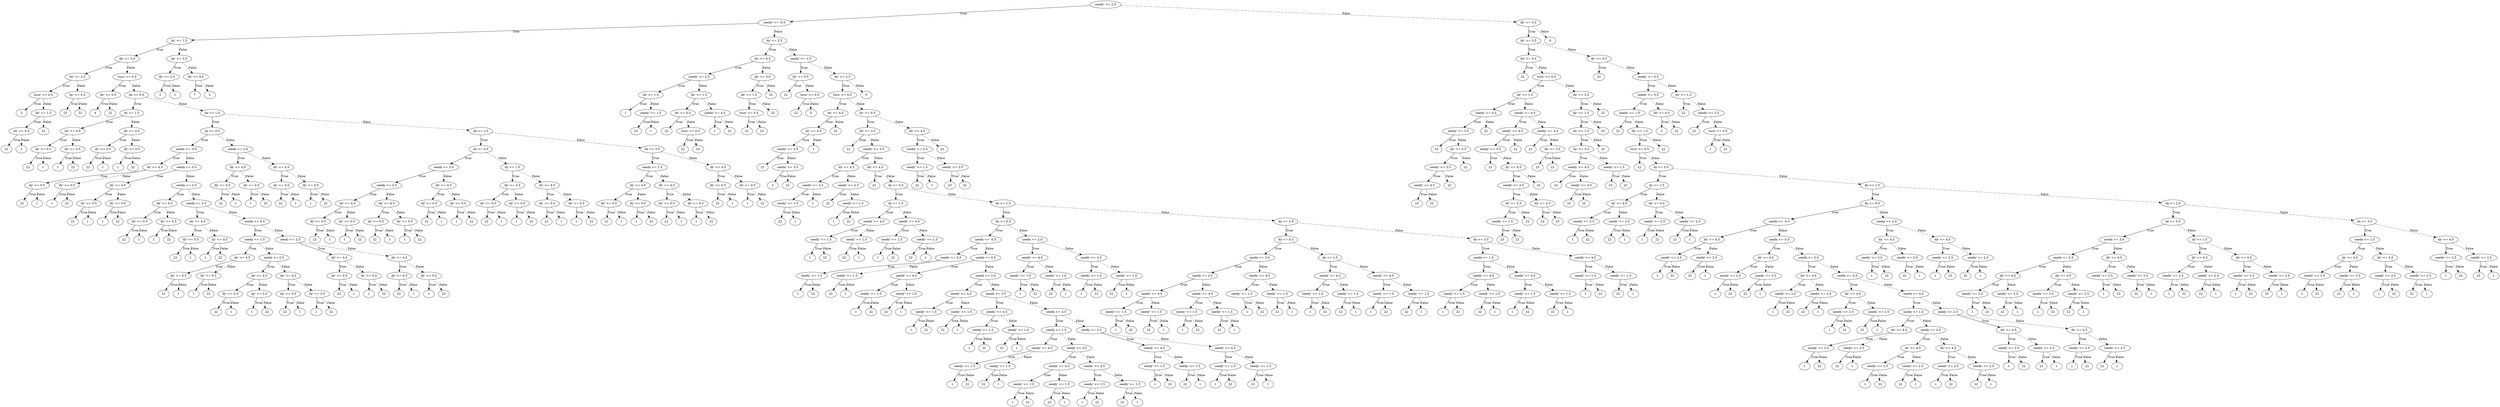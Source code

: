 digraph {
0 [label="seedy' <= 2.5"];
1 [label="seedx' <= -0.5"];
2 [label="dy' <= 1.5"];
3 [label="dx' <= 3.5"];
4 [label="dx' <= 2.5"];
5 [label="turn' <= 0.5"];
6 [label="2"];
5 -> 6 [label="True"];
7 [label="dx' <= 1.5"];
8 [label="dx' <= 0.5"];
9 [label="22"];
8 -> 9 [label="True"];
10 [label="2"];
8 -> 10 [style="dashed", label="False"];
7 -> 8 [label="True"];
11 [label="22"];
7 -> 11 [style="dashed", label="False"];
5 -> 7 [style="dashed", label="False"];
4 -> 5 [label="True"];
12 [label="dy' <= 0.5"];
13 [label="23"];
12 -> 13 [label="True"];
14 [label="22"];
12 -> 14 [style="dashed", label="False"];
4 -> 12 [style="dashed", label="False"];
3 -> 4 [label="True"];
15 [label="turn' <= 0.5"];
16 [label="dy' <= 0.5"];
17 [label="4"];
16 -> 17 [label="True"];
18 [label="22"];
16 -> 18 [style="dashed", label="False"];
15 -> 16 [label="True"];
19 [label="dx <= 0.5"];
20 [label="dy <= 1.5"];
21 [label="dx' <= 4.5"];
22 [label="dy' <= 0.5"];
23 [label="22"];
22 -> 23 [label="True"];
24 [label="1"];
22 -> 24 [style="dashed", label="False"];
21 -> 22 [label="True"];
25 [label="dy' <= 0.5"];
26 [label="1"];
25 -> 26 [label="True"];
27 [label="22"];
25 -> 27 [style="dashed", label="False"];
21 -> 25 [style="dashed", label="False"];
20 -> 21 [label="True"];
28 [label="dx' <= 4.5"];
29 [label="dy' <= 0.5"];
30 [label="22"];
29 -> 30 [label="True"];
31 [label="1"];
29 -> 31 [style="dashed", label="False"];
28 -> 29 [label="True"];
32 [label="dy' <= 0.5"];
33 [label="1"];
32 -> 33 [label="True"];
34 [label="22"];
32 -> 34 [style="dashed", label="False"];
28 -> 32 [style="dashed", label="False"];
20 -> 28 [style="dashed", label="False"];
19 -> 20 [label="True"];
35 [label="dx <= 1.5"];
36 [label="dy <= 0.5"];
37 [label="seedx <= -0.5"];
38 [label="dx' <= 4.5"];
39 [label="dy' <= 0.5"];
40 [label="22"];
39 -> 40 [label="True"];
41 [label="1"];
39 -> 41 [style="dashed", label="False"];
38 -> 39 [label="True"];
42 [label="dy' <= 0.5"];
43 [label="1"];
42 -> 43 [label="True"];
44 [label="22"];
42 -> 44 [style="dashed", label="False"];
38 -> 42 [style="dashed", label="False"];
37 -> 38 [label="True"];
45 [label="seedx <= 0.5"];
46 [label="dx' <= 4.5"];
47 [label="dy' <= 0.5"];
48 [label="22"];
47 -> 48 [label="True"];
49 [label="1"];
47 -> 49 [style="dashed", label="False"];
46 -> 47 [label="True"];
50 [label="dy' <= 0.5"];
51 [label="1"];
50 -> 51 [label="True"];
52 [label="22"];
50 -> 52 [style="dashed", label="False"];
46 -> 50 [style="dashed", label="False"];
45 -> 46 [label="True"];
53 [label="seedx <= 2.0"];
54 [label="dx' <= 4.5"];
55 [label="dy' <= 0.5"];
56 [label="22"];
55 -> 56 [label="True"];
57 [label="1"];
55 -> 57 [style="dashed", label="False"];
54 -> 55 [label="True"];
58 [label="dy' <= 0.5"];
59 [label="1"];
58 -> 59 [label="True"];
60 [label="22"];
58 -> 60 [style="dashed", label="False"];
54 -> 58 [style="dashed", label="False"];
53 -> 54 [label="True"];
61 [label="seedx <= 3.5"];
62 [label="dx' <= 4.5"];
63 [label="dy' <= 0.5"];
64 [label="22"];
63 -> 64 [label="True"];
65 [label="1"];
63 -> 65 [style="dashed", label="False"];
62 -> 63 [label="True"];
66 [label="dy' <= 0.5"];
67 [label="1"];
66 -> 67 [label="True"];
68 [label="22"];
66 -> 68 [style="dashed", label="False"];
62 -> 66 [style="dashed", label="False"];
61 -> 62 [label="True"];
69 [label="seedx <= 4.5"];
70 [label="seedy <= 1.5"];
71 [label="dx' <= 4.5"];
72 [label="dy' <= 0.5"];
73 [label="22"];
72 -> 73 [label="True"];
74 [label="1"];
72 -> 74 [style="dashed", label="False"];
71 -> 72 [label="True"];
75 [label="dy' <= 0.5"];
76 [label="1"];
75 -> 76 [label="True"];
77 [label="22"];
75 -> 77 [style="dashed", label="False"];
71 -> 75 [style="dashed", label="False"];
70 -> 71 [label="True"];
78 [label="seedy <= 2.5"];
79 [label="dx' <= 4.5"];
80 [label="dy' <= 0.5"];
81 [label="22"];
80 -> 81 [label="True"];
82 [label="1"];
80 -> 82 [style="dashed", label="False"];
79 -> 80 [label="True"];
83 [label="dy' <= 0.5"];
84 [label="1"];
83 -> 84 [label="True"];
85 [label="22"];
83 -> 85 [style="dashed", label="False"];
79 -> 83 [style="dashed", label="False"];
78 -> 79 [label="True"];
86 [label="dx' <= 4.5"];
87 [label="dy' <= 0.5"];
88 [label="22"];
87 -> 88 [label="True"];
89 [label="1"];
87 -> 89 [style="dashed", label="False"];
86 -> 87 [label="True"];
90 [label="dy' <= 0.5"];
91 [label="1"];
90 -> 91 [label="True"];
92 [label="22"];
90 -> 92 [style="dashed", label="False"];
86 -> 90 [style="dashed", label="False"];
78 -> 86 [style="dashed", label="False"];
70 -> 78 [style="dashed", label="False"];
69 -> 70 [label="True"];
93 [label="seedy <= 2.5"];
94 [label="dx' <= 4.5"];
95 [label="dy' <= 0.5"];
96 [label="22"];
95 -> 96 [label="True"];
97 [label="1"];
95 -> 97 [style="dashed", label="False"];
94 -> 95 [label="True"];
98 [label="dy' <= 0.5"];
99 [label="1"];
98 -> 99 [label="True"];
100 [label="22"];
98 -> 100 [style="dashed", label="False"];
94 -> 98 [style="dashed", label="False"];
93 -> 94 [label="True"];
101 [label="dx' <= 4.5"];
102 [label="dy' <= 0.5"];
103 [label="22"];
102 -> 103 [label="True"];
104 [label="1"];
102 -> 104 [style="dashed", label="False"];
101 -> 102 [label="True"];
105 [label="dy' <= 0.5"];
106 [label="1"];
105 -> 106 [label="True"];
107 [label="22"];
105 -> 107 [style="dashed", label="False"];
101 -> 105 [style="dashed", label="False"];
93 -> 101 [style="dashed", label="False"];
69 -> 93 [style="dashed", label="False"];
61 -> 69 [style="dashed", label="False"];
53 -> 61 [style="dashed", label="False"];
45 -> 53 [style="dashed", label="False"];
37 -> 45 [style="dashed", label="False"];
36 -> 37 [label="True"];
108 [label="seedx <= 2.0"];
109 [label="dx' <= 4.5"];
110 [label="dy' <= 0.5"];
111 [label="22"];
110 -> 111 [label="True"];
112 [label="1"];
110 -> 112 [style="dashed", label="False"];
109 -> 110 [label="True"];
113 [label="dy' <= 0.5"];
114 [label="1"];
113 -> 114 [label="True"];
115 [label="22"];
113 -> 115 [style="dashed", label="False"];
109 -> 113 [style="dashed", label="False"];
108 -> 109 [label="True"];
116 [label="dx' <= 4.5"];
117 [label="dy' <= 0.5"];
118 [label="22"];
117 -> 118 [label="True"];
119 [label="1"];
117 -> 119 [style="dashed", label="False"];
116 -> 117 [label="True"];
120 [label="dy' <= 0.5"];
121 [label="1"];
120 -> 121 [label="True"];
122 [label="22"];
120 -> 122 [style="dashed", label="False"];
116 -> 120 [style="dashed", label="False"];
108 -> 116 [style="dashed", label="False"];
36 -> 108 [style="dashed", label="False"];
35 -> 36 [label="True"];
123 [label="dx <= 2.5"];
124 [label="dy <= 0.5"];
125 [label="seedx <= 3.0"];
126 [label="seedy <= 2.5"];
127 [label="dx' <= 4.5"];
128 [label="dy' <= 0.5"];
129 [label="22"];
128 -> 129 [label="True"];
130 [label="1"];
128 -> 130 [style="dashed", label="False"];
127 -> 128 [label="True"];
131 [label="dy' <= 0.5"];
132 [label="1"];
131 -> 132 [label="True"];
133 [label="22"];
131 -> 133 [style="dashed", label="False"];
127 -> 131 [style="dashed", label="False"];
126 -> 127 [label="True"];
134 [label="dx' <= 4.5"];
135 [label="dy' <= 0.5"];
136 [label="22"];
135 -> 136 [label="True"];
137 [label="1"];
135 -> 137 [style="dashed", label="False"];
134 -> 135 [label="True"];
138 [label="dy' <= 0.5"];
139 [label="1"];
138 -> 139 [label="True"];
140 [label="22"];
138 -> 140 [style="dashed", label="False"];
134 -> 138 [style="dashed", label="False"];
126 -> 134 [style="dashed", label="False"];
125 -> 126 [label="True"];
141 [label="dx' <= 4.5"];
142 [label="dy' <= 0.5"];
143 [label="22"];
142 -> 143 [label="True"];
144 [label="1"];
142 -> 144 [style="dashed", label="False"];
141 -> 142 [label="True"];
145 [label="dy' <= 0.5"];
146 [label="1"];
145 -> 146 [label="True"];
147 [label="22"];
145 -> 147 [style="dashed", label="False"];
141 -> 145 [style="dashed", label="False"];
125 -> 141 [style="dashed", label="False"];
124 -> 125 [label="True"];
148 [label="dy <= 1.5"];
149 [label="dx' <= 4.5"];
150 [label="dy' <= 0.5"];
151 [label="22"];
150 -> 151 [label="True"];
152 [label="1"];
150 -> 152 [style="dashed", label="False"];
149 -> 150 [label="True"];
153 [label="dy' <= 0.5"];
154 [label="1"];
153 -> 154 [label="True"];
155 [label="22"];
153 -> 155 [style="dashed", label="False"];
149 -> 153 [style="dashed", label="False"];
148 -> 149 [label="True"];
156 [label="dx' <= 4.5"];
157 [label="dy' <= 0.5"];
158 [label="22"];
157 -> 158 [label="True"];
159 [label="1"];
157 -> 159 [style="dashed", label="False"];
156 -> 157 [label="True"];
160 [label="dy' <= 0.5"];
161 [label="1"];
160 -> 161 [label="True"];
162 [label="22"];
160 -> 162 [style="dashed", label="False"];
156 -> 160 [style="dashed", label="False"];
148 -> 156 [style="dashed", label="False"];
124 -> 148 [style="dashed", label="False"];
123 -> 124 [label="True"];
163 [label="dx <= 3.5"];
164 [label="seedx <= 1.5"];
165 [label="dx' <= 4.5"];
166 [label="dy' <= 0.5"];
167 [label="22"];
166 -> 167 [label="True"];
168 [label="1"];
166 -> 168 [style="dashed", label="False"];
165 -> 166 [label="True"];
169 [label="dy' <= 0.5"];
170 [label="1"];
169 -> 170 [label="True"];
171 [label="22"];
169 -> 171 [style="dashed", label="False"];
165 -> 169 [style="dashed", label="False"];
164 -> 165 [label="True"];
172 [label="dx' <= 4.5"];
173 [label="dy' <= 0.5"];
174 [label="22"];
173 -> 174 [label="True"];
175 [label="1"];
173 -> 175 [style="dashed", label="False"];
172 -> 173 [label="True"];
176 [label="dy' <= 0.5"];
177 [label="1"];
176 -> 177 [label="True"];
178 [label="22"];
176 -> 178 [style="dashed", label="False"];
172 -> 176 [style="dashed", label="False"];
164 -> 172 [style="dashed", label="False"];
163 -> 164 [label="True"];
179 [label="dx' <= 4.5"];
180 [label="dy' <= 0.5"];
181 [label="22"];
180 -> 181 [label="True"];
182 [label="1"];
180 -> 182 [style="dashed", label="False"];
179 -> 180 [label="True"];
183 [label="dy' <= 0.5"];
184 [label="1"];
183 -> 184 [label="True"];
185 [label="22"];
183 -> 185 [style="dashed", label="False"];
179 -> 183 [style="dashed", label="False"];
163 -> 179 [style="dashed", label="False"];
123 -> 163 [style="dashed", label="False"];
35 -> 123 [style="dashed", label="False"];
19 -> 35 [style="dashed", label="False"];
15 -> 19 [style="dashed", label="False"];
3 -> 15 [style="dashed", label="False"];
2 -> 3 [label="True"];
186 [label="dx' <= 3.5"];
187 [label="dx' <= 2.5"];
188 [label="2"];
187 -> 188 [label="True"];
189 [label="1"];
187 -> 189 [style="dashed", label="False"];
186 -> 187 [label="True"];
190 [label="dx' <= 4.5"];
191 [label="7"];
190 -> 191 [label="True"];
192 [label="2"];
190 -> 192 [style="dashed", label="False"];
186 -> 190 [style="dashed", label="False"];
2 -> 186 [style="dashed", label="False"];
1 -> 2 [label="True"];
193 [label="dx' <= 2.5"];
194 [label="dy' <= 0.5"];
195 [label="seedx' <= 2.5"];
196 [label="dx' <= 1.5"];
197 [label="1"];
196 -> 197 [label="True"];
198 [label="seedy' <= 1.5"];
199 [label="23"];
198 -> 199 [label="True"];
200 [label="1"];
198 -> 200 [style="dashed", label="False"];
196 -> 198 [style="dashed", label="False"];
195 -> 196 [label="True"];
201 [label="dx' <= 1.5"];
202 [label="dx' <= 0.5"];
203 [label="22"];
202 -> 203 [label="True"];
204 [label="turn' <= 0.5"];
205 [label="22"];
204 -> 205 [label="True"];
206 [label="23"];
204 -> 206 [style="dashed", label="False"];
202 -> 204 [style="dashed", label="False"];
201 -> 202 [label="True"];
207 [label="seedx' <= 4.5"];
208 [label="1"];
207 -> 208 [label="True"];
209 [label="22"];
207 -> 209 [style="dashed", label="False"];
201 -> 207 [style="dashed", label="False"];
195 -> 201 [style="dashed", label="False"];
194 -> 195 [label="True"];
210 [label="dy' <= 3.0"];
211 [label="dx' <= 1.5"];
212 [label="turn' <= 0.5"];
213 [label="22"];
212 -> 213 [label="True"];
214 [label="23"];
212 -> 214 [style="dashed", label="False"];
211 -> 212 [label="True"];
215 [label="22"];
211 -> 215 [style="dashed", label="False"];
210 -> 211 [label="True"];
216 [label="22"];
210 -> 216 [style="dashed", label="False"];
194 -> 210 [style="dashed", label="False"];
193 -> 194 [label="True"];
217 [label="seedx' <= 1.5"];
218 [label="dy' <= 3.5"];
219 [label="22"];
218 -> 219 [label="True"];
220 [label="turn' <= 0.5"];
221 [label="22"];
220 -> 221 [label="True"];
222 [label="0"];
220 -> 222 [style="dashed", label="False"];
218 -> 220 [style="dashed", label="False"];
217 -> 218 [label="True"];
223 [label="dy' <= 2.5"];
224 [label="turn' <= 0.5"];
225 [label="dx' <= 4.5"];
226 [label="dy' <= 0.5"];
227 [label="seedx' <= 2.5"];
228 [label="22"];
227 -> 228 [label="True"];
229 [label="seedx' <= 3.5"];
230 [label="2"];
229 -> 230 [label="True"];
231 [label="22"];
229 -> 231 [style="dashed", label="False"];
227 -> 229 [style="dashed", label="False"];
226 -> 227 [label="True"];
232 [label="1"];
226 -> 232 [style="dashed", label="False"];
225 -> 226 [label="True"];
233 [label="22"];
225 -> 233 [style="dashed", label="False"];
224 -> 225 [label="True"];
234 [label="dy' <= 0.5"];
235 [label="dx' <= 3.5"];
236 [label="22"];
235 -> 236 [label="True"];
237 [label="seedx' <= 3.5"];
238 [label="dx' <= 4.5"];
239 [label="seedx' <= 2.5"];
240 [label="seedy' <= 1.5"];
241 [label="22"];
240 -> 241 [label="True"];
242 [label="1"];
240 -> 242 [style="dashed", label="False"];
239 -> 240 [label="True"];
243 [label="1"];
239 -> 243 [style="dashed", label="False"];
238 -> 239 [label="True"];
244 [label="seedx' <= 2.5"];
245 [label="22"];
244 -> 245 [label="True"];
246 [label="seedy' <= 1.5"];
247 [label="1"];
246 -> 247 [label="True"];
248 [label="22"];
246 -> 248 [style="dashed", label="False"];
244 -> 246 [style="dashed", label="False"];
238 -> 244 [style="dashed", label="False"];
237 -> 238 [label="True"];
249 [label="dx' <= 4.5"];
250 [label="22"];
249 -> 250 [label="True"];
251 [label="dx <= 0.5"];
252 [label="dy <= 1.5"];
253 [label="seedx' <= 4.5"];
254 [label="seedy' <= 1.5"];
255 [label="1"];
254 -> 255 [label="True"];
256 [label="22"];
254 -> 256 [style="dashed", label="False"];
253 -> 254 [label="True"];
257 [label="seedy' <= 1.5"];
258 [label="22"];
257 -> 258 [label="True"];
259 [label="1"];
257 -> 259 [style="dashed", label="False"];
253 -> 257 [style="dashed", label="False"];
252 -> 253 [label="True"];
260 [label="seedx' <= 4.5"];
261 [label="seedy' <= 1.5"];
262 [label="1"];
261 -> 262 [label="True"];
263 [label="22"];
261 -> 263 [style="dashed", label="False"];
260 -> 261 [label="True"];
264 [label="seedy' <= 1.5"];
265 [label="22"];
264 -> 265 [label="True"];
266 [label="1"];
264 -> 266 [style="dashed", label="False"];
260 -> 264 [style="dashed", label="False"];
252 -> 260 [style="dashed", label="False"];
251 -> 252 [label="True"];
267 [label="dx <= 1.5"];
268 [label="dy <= 0.5"];
269 [label="seedx <= -0.5"];
270 [label="seedx' <= 4.5"];
271 [label="seedy' <= 1.5"];
272 [label="1"];
271 -> 272 [label="True"];
273 [label="22"];
271 -> 273 [style="dashed", label="False"];
270 -> 271 [label="True"];
274 [label="seedy' <= 1.5"];
275 [label="22"];
274 -> 275 [label="True"];
276 [label="1"];
274 -> 276 [style="dashed", label="False"];
270 -> 274 [style="dashed", label="False"];
269 -> 270 [label="True"];
277 [label="seedx <= 0.5"];
278 [label="seedx' <= 4.5"];
279 [label="seedy' <= 1.5"];
280 [label="1"];
279 -> 280 [label="True"];
281 [label="22"];
279 -> 281 [style="dashed", label="False"];
278 -> 279 [label="True"];
282 [label="seedy' <= 1.5"];
283 [label="22"];
282 -> 283 [label="True"];
284 [label="1"];
282 -> 284 [style="dashed", label="False"];
278 -> 282 [style="dashed", label="False"];
277 -> 278 [label="True"];
285 [label="seedx <= 2.0"];
286 [label="seedx' <= 4.5"];
287 [label="seedy' <= 1.5"];
288 [label="1"];
287 -> 288 [label="True"];
289 [label="22"];
287 -> 289 [style="dashed", label="False"];
286 -> 287 [label="True"];
290 [label="seedy' <= 1.5"];
291 [label="22"];
290 -> 291 [label="True"];
292 [label="1"];
290 -> 292 [style="dashed", label="False"];
286 -> 290 [style="dashed", label="False"];
285 -> 286 [label="True"];
293 [label="seedx <= 3.5"];
294 [label="seedx' <= 4.5"];
295 [label="seedy' <= 1.5"];
296 [label="1"];
295 -> 296 [label="True"];
297 [label="22"];
295 -> 297 [style="dashed", label="False"];
294 -> 295 [label="True"];
298 [label="seedy' <= 1.5"];
299 [label="22"];
298 -> 299 [label="True"];
300 [label="1"];
298 -> 300 [style="dashed", label="False"];
294 -> 298 [style="dashed", label="False"];
293 -> 294 [label="True"];
301 [label="seedx <= 4.5"];
302 [label="seedy <= 1.5"];
303 [label="seedx' <= 4.5"];
304 [label="seedy' <= 1.5"];
305 [label="1"];
304 -> 305 [label="True"];
306 [label="22"];
304 -> 306 [style="dashed", label="False"];
303 -> 304 [label="True"];
307 [label="seedy' <= 1.5"];
308 [label="22"];
307 -> 308 [label="True"];
309 [label="1"];
307 -> 309 [style="dashed", label="False"];
303 -> 307 [style="dashed", label="False"];
302 -> 303 [label="True"];
310 [label="seedy <= 2.5"];
311 [label="seedx' <= 4.5"];
312 [label="seedy' <= 1.5"];
313 [label="1"];
312 -> 313 [label="True"];
314 [label="22"];
312 -> 314 [style="dashed", label="False"];
311 -> 312 [label="True"];
315 [label="seedy' <= 1.5"];
316 [label="22"];
315 -> 316 [label="True"];
317 [label="1"];
315 -> 317 [style="dashed", label="False"];
311 -> 315 [style="dashed", label="False"];
310 -> 311 [label="True"];
318 [label="seedx' <= 4.5"];
319 [label="seedy' <= 1.5"];
320 [label="1"];
319 -> 320 [label="True"];
321 [label="22"];
319 -> 321 [style="dashed", label="False"];
318 -> 319 [label="True"];
322 [label="seedy' <= 1.5"];
323 [label="22"];
322 -> 323 [label="True"];
324 [label="1"];
322 -> 324 [style="dashed", label="False"];
318 -> 322 [style="dashed", label="False"];
310 -> 318 [style="dashed", label="False"];
302 -> 310 [style="dashed", label="False"];
301 -> 302 [label="True"];
325 [label="seedy <= 2.5"];
326 [label="seedx' <= 4.5"];
327 [label="seedy' <= 1.5"];
328 [label="1"];
327 -> 328 [label="True"];
329 [label="22"];
327 -> 329 [style="dashed", label="False"];
326 -> 327 [label="True"];
330 [label="seedy' <= 1.5"];
331 [label="22"];
330 -> 331 [label="True"];
332 [label="1"];
330 -> 332 [style="dashed", label="False"];
326 -> 330 [style="dashed", label="False"];
325 -> 326 [label="True"];
333 [label="seedx' <= 4.5"];
334 [label="seedy' <= 1.5"];
335 [label="1"];
334 -> 335 [label="True"];
336 [label="22"];
334 -> 336 [style="dashed", label="False"];
333 -> 334 [label="True"];
337 [label="seedy' <= 1.5"];
338 [label="22"];
337 -> 338 [label="True"];
339 [label="1"];
337 -> 339 [style="dashed", label="False"];
333 -> 337 [style="dashed", label="False"];
325 -> 333 [style="dashed", label="False"];
301 -> 325 [style="dashed", label="False"];
293 -> 301 [style="dashed", label="False"];
285 -> 293 [style="dashed", label="False"];
277 -> 285 [style="dashed", label="False"];
269 -> 277 [style="dashed", label="False"];
268 -> 269 [label="True"];
340 [label="seedx <= 2.0"];
341 [label="seedx' <= 4.5"];
342 [label="seedy' <= 1.5"];
343 [label="1"];
342 -> 343 [label="True"];
344 [label="22"];
342 -> 344 [style="dashed", label="False"];
341 -> 342 [label="True"];
345 [label="seedy' <= 1.5"];
346 [label="22"];
345 -> 346 [label="True"];
347 [label="1"];
345 -> 347 [style="dashed", label="False"];
341 -> 345 [style="dashed", label="False"];
340 -> 341 [label="True"];
348 [label="seedx' <= 4.5"];
349 [label="seedy' <= 1.5"];
350 [label="1"];
349 -> 350 [label="True"];
351 [label="22"];
349 -> 351 [style="dashed", label="False"];
348 -> 349 [label="True"];
352 [label="seedy' <= 1.5"];
353 [label="22"];
352 -> 353 [label="True"];
354 [label="1"];
352 -> 354 [style="dashed", label="False"];
348 -> 352 [style="dashed", label="False"];
340 -> 348 [style="dashed", label="False"];
268 -> 340 [style="dashed", label="False"];
267 -> 268 [label="True"];
355 [label="dx <= 2.5"];
356 [label="dy <= 0.5"];
357 [label="seedx <= 3.0"];
358 [label="seedy <= 2.5"];
359 [label="seedx' <= 4.5"];
360 [label="seedy' <= 1.5"];
361 [label="1"];
360 -> 361 [label="True"];
362 [label="22"];
360 -> 362 [style="dashed", label="False"];
359 -> 360 [label="True"];
363 [label="seedy' <= 1.5"];
364 [label="22"];
363 -> 364 [label="True"];
365 [label="1"];
363 -> 365 [style="dashed", label="False"];
359 -> 363 [style="dashed", label="False"];
358 -> 359 [label="True"];
366 [label="seedx' <= 4.5"];
367 [label="seedy' <= 1.5"];
368 [label="1"];
367 -> 368 [label="True"];
369 [label="22"];
367 -> 369 [style="dashed", label="False"];
366 -> 367 [label="True"];
370 [label="seedy' <= 1.5"];
371 [label="22"];
370 -> 371 [label="True"];
372 [label="1"];
370 -> 372 [style="dashed", label="False"];
366 -> 370 [style="dashed", label="False"];
358 -> 366 [style="dashed", label="False"];
357 -> 358 [label="True"];
373 [label="seedx' <= 4.5"];
374 [label="seedy' <= 1.5"];
375 [label="1"];
374 -> 375 [label="True"];
376 [label="22"];
374 -> 376 [style="dashed", label="False"];
373 -> 374 [label="True"];
377 [label="seedy' <= 1.5"];
378 [label="22"];
377 -> 378 [label="True"];
379 [label="1"];
377 -> 379 [style="dashed", label="False"];
373 -> 377 [style="dashed", label="False"];
357 -> 373 [style="dashed", label="False"];
356 -> 357 [label="True"];
380 [label="dy <= 1.5"];
381 [label="seedx' <= 4.5"];
382 [label="seedy' <= 1.5"];
383 [label="1"];
382 -> 383 [label="True"];
384 [label="22"];
382 -> 384 [style="dashed", label="False"];
381 -> 382 [label="True"];
385 [label="seedy' <= 1.5"];
386 [label="22"];
385 -> 386 [label="True"];
387 [label="1"];
385 -> 387 [style="dashed", label="False"];
381 -> 385 [style="dashed", label="False"];
380 -> 381 [label="True"];
388 [label="seedx' <= 4.5"];
389 [label="seedy' <= 1.5"];
390 [label="1"];
389 -> 390 [label="True"];
391 [label="22"];
389 -> 391 [style="dashed", label="False"];
388 -> 389 [label="True"];
392 [label="seedy' <= 1.5"];
393 [label="22"];
392 -> 393 [label="True"];
394 [label="1"];
392 -> 394 [style="dashed", label="False"];
388 -> 392 [style="dashed", label="False"];
380 -> 388 [style="dashed", label="False"];
356 -> 380 [style="dashed", label="False"];
355 -> 356 [label="True"];
395 [label="dx <= 3.5"];
396 [label="seedx <= 1.5"];
397 [label="seedx' <= 4.5"];
398 [label="seedy' <= 1.5"];
399 [label="1"];
398 -> 399 [label="True"];
400 [label="22"];
398 -> 400 [style="dashed", label="False"];
397 -> 398 [label="True"];
401 [label="seedy' <= 1.5"];
402 [label="22"];
401 -> 402 [label="True"];
403 [label="1"];
401 -> 403 [style="dashed", label="False"];
397 -> 401 [style="dashed", label="False"];
396 -> 397 [label="True"];
404 [label="seedx' <= 4.5"];
405 [label="seedy' <= 1.5"];
406 [label="1"];
405 -> 406 [label="True"];
407 [label="22"];
405 -> 407 [style="dashed", label="False"];
404 -> 405 [label="True"];
408 [label="seedy' <= 1.5"];
409 [label="22"];
408 -> 409 [label="True"];
410 [label="1"];
408 -> 410 [style="dashed", label="False"];
404 -> 408 [style="dashed", label="False"];
396 -> 404 [style="dashed", label="False"];
395 -> 396 [label="True"];
411 [label="seedx' <= 4.5"];
412 [label="seedy' <= 1.5"];
413 [label="1"];
412 -> 413 [label="True"];
414 [label="22"];
412 -> 414 [style="dashed", label="False"];
411 -> 412 [label="True"];
415 [label="seedy' <= 1.5"];
416 [label="22"];
415 -> 416 [label="True"];
417 [label="1"];
415 -> 417 [style="dashed", label="False"];
411 -> 415 [style="dashed", label="False"];
395 -> 411 [style="dashed", label="False"];
355 -> 395 [style="dashed", label="False"];
267 -> 355 [style="dashed", label="False"];
251 -> 267 [style="dashed", label="False"];
249 -> 251 [style="dashed", label="False"];
237 -> 249 [style="dashed", label="False"];
235 -> 237 [style="dashed", label="False"];
234 -> 235 [label="True"];
418 [label="dx' <= 4.5"];
419 [label="seedx' <= 2.5"];
420 [label="seedy' <= 1.5"];
421 [label="22"];
420 -> 421 [label="True"];
422 [label="1"];
420 -> 422 [style="dashed", label="False"];
419 -> 420 [label="True"];
423 [label="seedx' <= 3.5"];
424 [label="23"];
423 -> 424 [label="True"];
425 [label="22"];
423 -> 425 [style="dashed", label="False"];
419 -> 423 [style="dashed", label="False"];
418 -> 419 [label="True"];
426 [label="22"];
418 -> 426 [style="dashed", label="False"];
234 -> 418 [style="dashed", label="False"];
224 -> 234 [style="dashed", label="False"];
223 -> 224 [label="True"];
427 [label="0"];
223 -> 427 [style="dashed", label="False"];
217 -> 223 [style="dashed", label="False"];
193 -> 217 [style="dashed", label="False"];
1 -> 193 [style="dashed", label="False"];
0 -> 1 [label="True"];
428 [label="dy' <= 3.5"];
429 [label="dx' <= 3.5"];
430 [label="dx' <= 0.5"];
431 [label="22"];
430 -> 431 [label="True"];
432 [label="turn' <= 0.5"];
433 [label="dx' <= 1.5"];
434 [label="seedx' <= 4.5"];
435 [label="seedy' <= 3.5"];
436 [label="23"];
435 -> 436 [label="True"];
437 [label="dy' <= 0.5"];
438 [label="seedx' <= 3.5"];
439 [label="seedy' <= 4.5"];
440 [label="23"];
439 -> 440 [label="True"];
441 [label="22"];
439 -> 441 [style="dashed", label="False"];
438 -> 439 [label="True"];
442 [label="22"];
438 -> 442 [style="dashed", label="False"];
437 -> 438 [label="True"];
443 [label="22"];
437 -> 443 [style="dashed", label="False"];
435 -> 437 [style="dashed", label="False"];
434 -> 435 [label="True"];
444 [label="22"];
434 -> 444 [style="dashed", label="False"];
433 -> 434 [label="True"];
445 [label="seedx' <= 4.5"];
446 [label="seedy' <= 4.5"];
447 [label="seedy' <= 3.5"];
448 [label="22"];
447 -> 448 [label="True"];
449 [label="dy' <= 0.5"];
450 [label="seedx' <= 3.5"];
451 [label="dx' <= 2.5"];
452 [label="seedx' <= 1.5"];
453 [label="23"];
452 -> 453 [label="True"];
454 [label="22"];
452 -> 454 [style="dashed", label="False"];
451 -> 452 [label="True"];
455 [label="22"];
451 -> 455 [style="dashed", label="False"];
450 -> 451 [label="True"];
456 [label="dx' <= 2.5"];
457 [label="22"];
456 -> 457 [label="True"];
458 [label="23"];
456 -> 458 [style="dashed", label="False"];
450 -> 456 [style="dashed", label="False"];
449 -> 450 [label="True"];
459 [label="22"];
449 -> 459 [style="dashed", label="False"];
447 -> 449 [style="dashed", label="False"];
446 -> 447 [label="True"];
460 [label="22"];
446 -> 460 [style="dashed", label="False"];
445 -> 446 [label="True"];
461 [label="seedy' <= 4.5"];
462 [label="22"];
461 -> 462 [label="True"];
463 [label="dx' <= 2.5"];
464 [label="23"];
463 -> 464 [label="True"];
465 [label="22"];
463 -> 465 [style="dashed", label="False"];
461 -> 463 [style="dashed", label="False"];
445 -> 461 [style="dashed", label="False"];
433 -> 445 [style="dashed", label="False"];
432 -> 433 [label="True"];
466 [label="dx' <= 2.5"];
467 [label="dy' <= 1.5"];
468 [label="dx' <= 1.5"];
469 [label="dy' <= 0.5"];
470 [label="seedx' <= 4.5"];
471 [label="22"];
470 -> 471 [label="True"];
472 [label="seedy' <= 3.5"];
473 [label="23"];
472 -> 473 [label="True"];
474 [label="22"];
472 -> 474 [style="dashed", label="False"];
470 -> 472 [style="dashed", label="False"];
469 -> 470 [label="True"];
475 [label="seedx' <= 1.5"];
476 [label="23"];
475 -> 476 [label="True"];
477 [label="22"];
475 -> 477 [style="dashed", label="False"];
469 -> 475 [style="dashed", label="False"];
468 -> 469 [label="True"];
478 [label="22"];
468 -> 478 [style="dashed", label="False"];
467 -> 468 [label="True"];
479 [label="23"];
467 -> 479 [style="dashed", label="False"];
466 -> 467 [label="True"];
480 [label="22"];
466 -> 480 [style="dashed", label="False"];
432 -> 466 [style="dashed", label="False"];
430 -> 432 [style="dashed", label="False"];
429 -> 430 [label="True"];
481 [label="dy' <= 0.5"];
482 [label="22"];
481 -> 482 [label="True"];
483 [label="seedy' <= 3.5"];
484 [label="seedx' <= 3.5"];
485 [label="seedx' <= 1.5"];
486 [label="22"];
485 -> 486 [label="True"];
487 [label="dy' <= 1.5"];
488 [label="turn' <= 0.5"];
489 [label="22"];
488 -> 489 [label="True"];
490 [label="dx <= 0.5"];
491 [label="dy <= 1.5"];
492 [label="dx' <= 4.5"];
493 [label="seedx' <= 2.5"];
494 [label="1"];
493 -> 494 [label="True"];
495 [label="22"];
493 -> 495 [style="dashed", label="False"];
492 -> 493 [label="True"];
496 [label="seedx' <= 2.5"];
497 [label="22"];
496 -> 497 [label="True"];
498 [label="1"];
496 -> 498 [style="dashed", label="False"];
492 -> 496 [style="dashed", label="False"];
491 -> 492 [label="True"];
499 [label="dx' <= 4.5"];
500 [label="seedx' <= 2.5"];
501 [label="1"];
500 -> 501 [label="True"];
502 [label="22"];
500 -> 502 [style="dashed", label="False"];
499 -> 500 [label="True"];
503 [label="seedx' <= 2.5"];
504 [label="22"];
503 -> 504 [label="True"];
505 [label="1"];
503 -> 505 [style="dashed", label="False"];
499 -> 503 [style="dashed", label="False"];
491 -> 499 [style="dashed", label="False"];
490 -> 491 [label="True"];
506 [label="dx <= 1.5"];
507 [label="dy <= 0.5"];
508 [label="seedx <= -0.5"];
509 [label="dx' <= 4.5"];
510 [label="seedx' <= 2.5"];
511 [label="1"];
510 -> 511 [label="True"];
512 [label="22"];
510 -> 512 [style="dashed", label="False"];
509 -> 510 [label="True"];
513 [label="seedx' <= 2.5"];
514 [label="22"];
513 -> 514 [label="True"];
515 [label="1"];
513 -> 515 [style="dashed", label="False"];
509 -> 513 [style="dashed", label="False"];
508 -> 509 [label="True"];
516 [label="seedx <= 0.5"];
517 [label="dx' <= 4.5"];
518 [label="seedx' <= 2.5"];
519 [label="1"];
518 -> 519 [label="True"];
520 [label="22"];
518 -> 520 [style="dashed", label="False"];
517 -> 518 [label="True"];
521 [label="seedx' <= 2.5"];
522 [label="22"];
521 -> 522 [label="True"];
523 [label="1"];
521 -> 523 [style="dashed", label="False"];
517 -> 521 [style="dashed", label="False"];
516 -> 517 [label="True"];
524 [label="seedx <= 2.0"];
525 [label="dx' <= 4.5"];
526 [label="seedx' <= 2.5"];
527 [label="1"];
526 -> 527 [label="True"];
528 [label="22"];
526 -> 528 [style="dashed", label="False"];
525 -> 526 [label="True"];
529 [label="seedx' <= 2.5"];
530 [label="22"];
529 -> 530 [label="True"];
531 [label="1"];
529 -> 531 [style="dashed", label="False"];
525 -> 529 [style="dashed", label="False"];
524 -> 525 [label="True"];
532 [label="seedx <= 3.5"];
533 [label="dx' <= 4.5"];
534 [label="seedx' <= 2.5"];
535 [label="1"];
534 -> 535 [label="True"];
536 [label="22"];
534 -> 536 [style="dashed", label="False"];
533 -> 534 [label="True"];
537 [label="seedx' <= 2.5"];
538 [label="22"];
537 -> 538 [label="True"];
539 [label="1"];
537 -> 539 [style="dashed", label="False"];
533 -> 537 [style="dashed", label="False"];
532 -> 533 [label="True"];
540 [label="seedx <= 4.5"];
541 [label="seedy <= 1.5"];
542 [label="dx' <= 4.5"];
543 [label="seedx' <= 2.5"];
544 [label="1"];
543 -> 544 [label="True"];
545 [label="22"];
543 -> 545 [style="dashed", label="False"];
542 -> 543 [label="True"];
546 [label="seedx' <= 2.5"];
547 [label="22"];
546 -> 547 [label="True"];
548 [label="1"];
546 -> 548 [style="dashed", label="False"];
542 -> 546 [style="dashed", label="False"];
541 -> 542 [label="True"];
549 [label="seedy <= 2.5"];
550 [label="dx' <= 4.5"];
551 [label="seedx' <= 2.5"];
552 [label="1"];
551 -> 552 [label="True"];
553 [label="22"];
551 -> 553 [style="dashed", label="False"];
550 -> 551 [label="True"];
554 [label="seedx' <= 2.5"];
555 [label="22"];
554 -> 555 [label="True"];
556 [label="1"];
554 -> 556 [style="dashed", label="False"];
550 -> 554 [style="dashed", label="False"];
549 -> 550 [label="True"];
557 [label="dx' <= 4.5"];
558 [label="seedx' <= 2.5"];
559 [label="1"];
558 -> 559 [label="True"];
560 [label="22"];
558 -> 560 [style="dashed", label="False"];
557 -> 558 [label="True"];
561 [label="seedx' <= 2.5"];
562 [label="22"];
561 -> 562 [label="True"];
563 [label="1"];
561 -> 563 [style="dashed", label="False"];
557 -> 561 [style="dashed", label="False"];
549 -> 557 [style="dashed", label="False"];
541 -> 549 [style="dashed", label="False"];
540 -> 541 [label="True"];
564 [label="seedy <= 2.5"];
565 [label="dx' <= 4.5"];
566 [label="seedx' <= 2.5"];
567 [label="1"];
566 -> 567 [label="True"];
568 [label="22"];
566 -> 568 [style="dashed", label="False"];
565 -> 566 [label="True"];
569 [label="seedx' <= 2.5"];
570 [label="22"];
569 -> 570 [label="True"];
571 [label="1"];
569 -> 571 [style="dashed", label="False"];
565 -> 569 [style="dashed", label="False"];
564 -> 565 [label="True"];
572 [label="dx' <= 4.5"];
573 [label="seedx' <= 2.5"];
574 [label="1"];
573 -> 574 [label="True"];
575 [label="22"];
573 -> 575 [style="dashed", label="False"];
572 -> 573 [label="True"];
576 [label="seedx' <= 2.5"];
577 [label="22"];
576 -> 577 [label="True"];
578 [label="1"];
576 -> 578 [style="dashed", label="False"];
572 -> 576 [style="dashed", label="False"];
564 -> 572 [style="dashed", label="False"];
540 -> 564 [style="dashed", label="False"];
532 -> 540 [style="dashed", label="False"];
524 -> 532 [style="dashed", label="False"];
516 -> 524 [style="dashed", label="False"];
508 -> 516 [style="dashed", label="False"];
507 -> 508 [label="True"];
579 [label="seedx <= 2.0"];
580 [label="dx' <= 4.5"];
581 [label="seedx' <= 2.5"];
582 [label="1"];
581 -> 582 [label="True"];
583 [label="22"];
581 -> 583 [style="dashed", label="False"];
580 -> 581 [label="True"];
584 [label="seedx' <= 2.5"];
585 [label="22"];
584 -> 585 [label="True"];
586 [label="1"];
584 -> 586 [style="dashed", label="False"];
580 -> 584 [style="dashed", label="False"];
579 -> 580 [label="True"];
587 [label="dx' <= 4.5"];
588 [label="seedx' <= 2.5"];
589 [label="1"];
588 -> 589 [label="True"];
590 [label="22"];
588 -> 590 [style="dashed", label="False"];
587 -> 588 [label="True"];
591 [label="seedx' <= 2.5"];
592 [label="22"];
591 -> 592 [label="True"];
593 [label="1"];
591 -> 593 [style="dashed", label="False"];
587 -> 591 [style="dashed", label="False"];
579 -> 587 [style="dashed", label="False"];
507 -> 579 [style="dashed", label="False"];
506 -> 507 [label="True"];
594 [label="dx <= 2.5"];
595 [label="dy <= 0.5"];
596 [label="seedx <= 3.0"];
597 [label="seedy <= 2.5"];
598 [label="dx' <= 4.5"];
599 [label="seedx' <= 2.5"];
600 [label="1"];
599 -> 600 [label="True"];
601 [label="22"];
599 -> 601 [style="dashed", label="False"];
598 -> 599 [label="True"];
602 [label="seedx' <= 2.5"];
603 [label="22"];
602 -> 603 [label="True"];
604 [label="1"];
602 -> 604 [style="dashed", label="False"];
598 -> 602 [style="dashed", label="False"];
597 -> 598 [label="True"];
605 [label="dx' <= 4.5"];
606 [label="seedx' <= 2.5"];
607 [label="1"];
606 -> 607 [label="True"];
608 [label="22"];
606 -> 608 [style="dashed", label="False"];
605 -> 606 [label="True"];
609 [label="seedx' <= 2.5"];
610 [label="22"];
609 -> 610 [label="True"];
611 [label="1"];
609 -> 611 [style="dashed", label="False"];
605 -> 609 [style="dashed", label="False"];
597 -> 605 [style="dashed", label="False"];
596 -> 597 [label="True"];
612 [label="dx' <= 4.5"];
613 [label="seedx' <= 2.5"];
614 [label="1"];
613 -> 614 [label="True"];
615 [label="22"];
613 -> 615 [style="dashed", label="False"];
612 -> 613 [label="True"];
616 [label="seedx' <= 2.5"];
617 [label="22"];
616 -> 617 [label="True"];
618 [label="1"];
616 -> 618 [style="dashed", label="False"];
612 -> 616 [style="dashed", label="False"];
596 -> 612 [style="dashed", label="False"];
595 -> 596 [label="True"];
619 [label="dy <= 1.5"];
620 [label="dx' <= 4.5"];
621 [label="seedx' <= 2.5"];
622 [label="1"];
621 -> 622 [label="True"];
623 [label="22"];
621 -> 623 [style="dashed", label="False"];
620 -> 621 [label="True"];
624 [label="seedx' <= 2.5"];
625 [label="22"];
624 -> 625 [label="True"];
626 [label="1"];
624 -> 626 [style="dashed", label="False"];
620 -> 624 [style="dashed", label="False"];
619 -> 620 [label="True"];
627 [label="dx' <= 4.5"];
628 [label="seedx' <= 2.5"];
629 [label="1"];
628 -> 629 [label="True"];
630 [label="22"];
628 -> 630 [style="dashed", label="False"];
627 -> 628 [label="True"];
631 [label="seedx' <= 2.5"];
632 [label="22"];
631 -> 632 [label="True"];
633 [label="1"];
631 -> 633 [style="dashed", label="False"];
627 -> 631 [style="dashed", label="False"];
619 -> 627 [style="dashed", label="False"];
595 -> 619 [style="dashed", label="False"];
594 -> 595 [label="True"];
634 [label="dx <= 3.5"];
635 [label="seedx <= 1.5"];
636 [label="dx' <= 4.5"];
637 [label="seedx' <= 2.5"];
638 [label="1"];
637 -> 638 [label="True"];
639 [label="22"];
637 -> 639 [style="dashed", label="False"];
636 -> 637 [label="True"];
640 [label="seedx' <= 2.5"];
641 [label="22"];
640 -> 641 [label="True"];
642 [label="1"];
640 -> 642 [style="dashed", label="False"];
636 -> 640 [style="dashed", label="False"];
635 -> 636 [label="True"];
643 [label="dx' <= 4.5"];
644 [label="seedx' <= 2.5"];
645 [label="1"];
644 -> 645 [label="True"];
646 [label="22"];
644 -> 646 [style="dashed", label="False"];
643 -> 644 [label="True"];
647 [label="seedx' <= 2.5"];
648 [label="22"];
647 -> 648 [label="True"];
649 [label="1"];
647 -> 649 [style="dashed", label="False"];
643 -> 647 [style="dashed", label="False"];
635 -> 643 [style="dashed", label="False"];
634 -> 635 [label="True"];
650 [label="dx' <= 4.5"];
651 [label="seedx' <= 2.5"];
652 [label="1"];
651 -> 652 [label="True"];
653 [label="22"];
651 -> 653 [style="dashed", label="False"];
650 -> 651 [label="True"];
654 [label="seedx' <= 2.5"];
655 [label="22"];
654 -> 655 [label="True"];
656 [label="1"];
654 -> 656 [style="dashed", label="False"];
650 -> 654 [style="dashed", label="False"];
634 -> 650 [style="dashed", label="False"];
594 -> 634 [style="dashed", label="False"];
506 -> 594 [style="dashed", label="False"];
490 -> 506 [style="dashed", label="False"];
488 -> 490 [style="dashed", label="False"];
487 -> 488 [label="True"];
657 [label="22"];
487 -> 657 [style="dashed", label="False"];
485 -> 487 [style="dashed", label="False"];
484 -> 485 [label="True"];
658 [label="dx' <= 4.5"];
659 [label="2"];
658 -> 659 [label="True"];
660 [label="22"];
658 -> 660 [style="dashed", label="False"];
484 -> 658 [style="dashed", label="False"];
483 -> 484 [label="True"];
661 [label="dy' <= 1.5"];
662 [label="22"];
661 -> 662 [label="True"];
663 [label="seedx' <= 2.5"];
664 [label="22"];
663 -> 664 [label="True"];
665 [label="turn' <= 0.5"];
666 [label="1"];
665 -> 666 [label="True"];
667 [label="22"];
665 -> 667 [style="dashed", label="False"];
663 -> 665 [style="dashed", label="False"];
661 -> 663 [style="dashed", label="False"];
483 -> 661 [style="dashed", label="False"];
481 -> 483 [style="dashed", label="False"];
429 -> 481 [style="dashed", label="False"];
428 -> 429 [label="True"];
668 [label="0"];
428 -> 668 [style="dashed", label="False"];
0 -> 428 [style="dashed", label="False"];

}